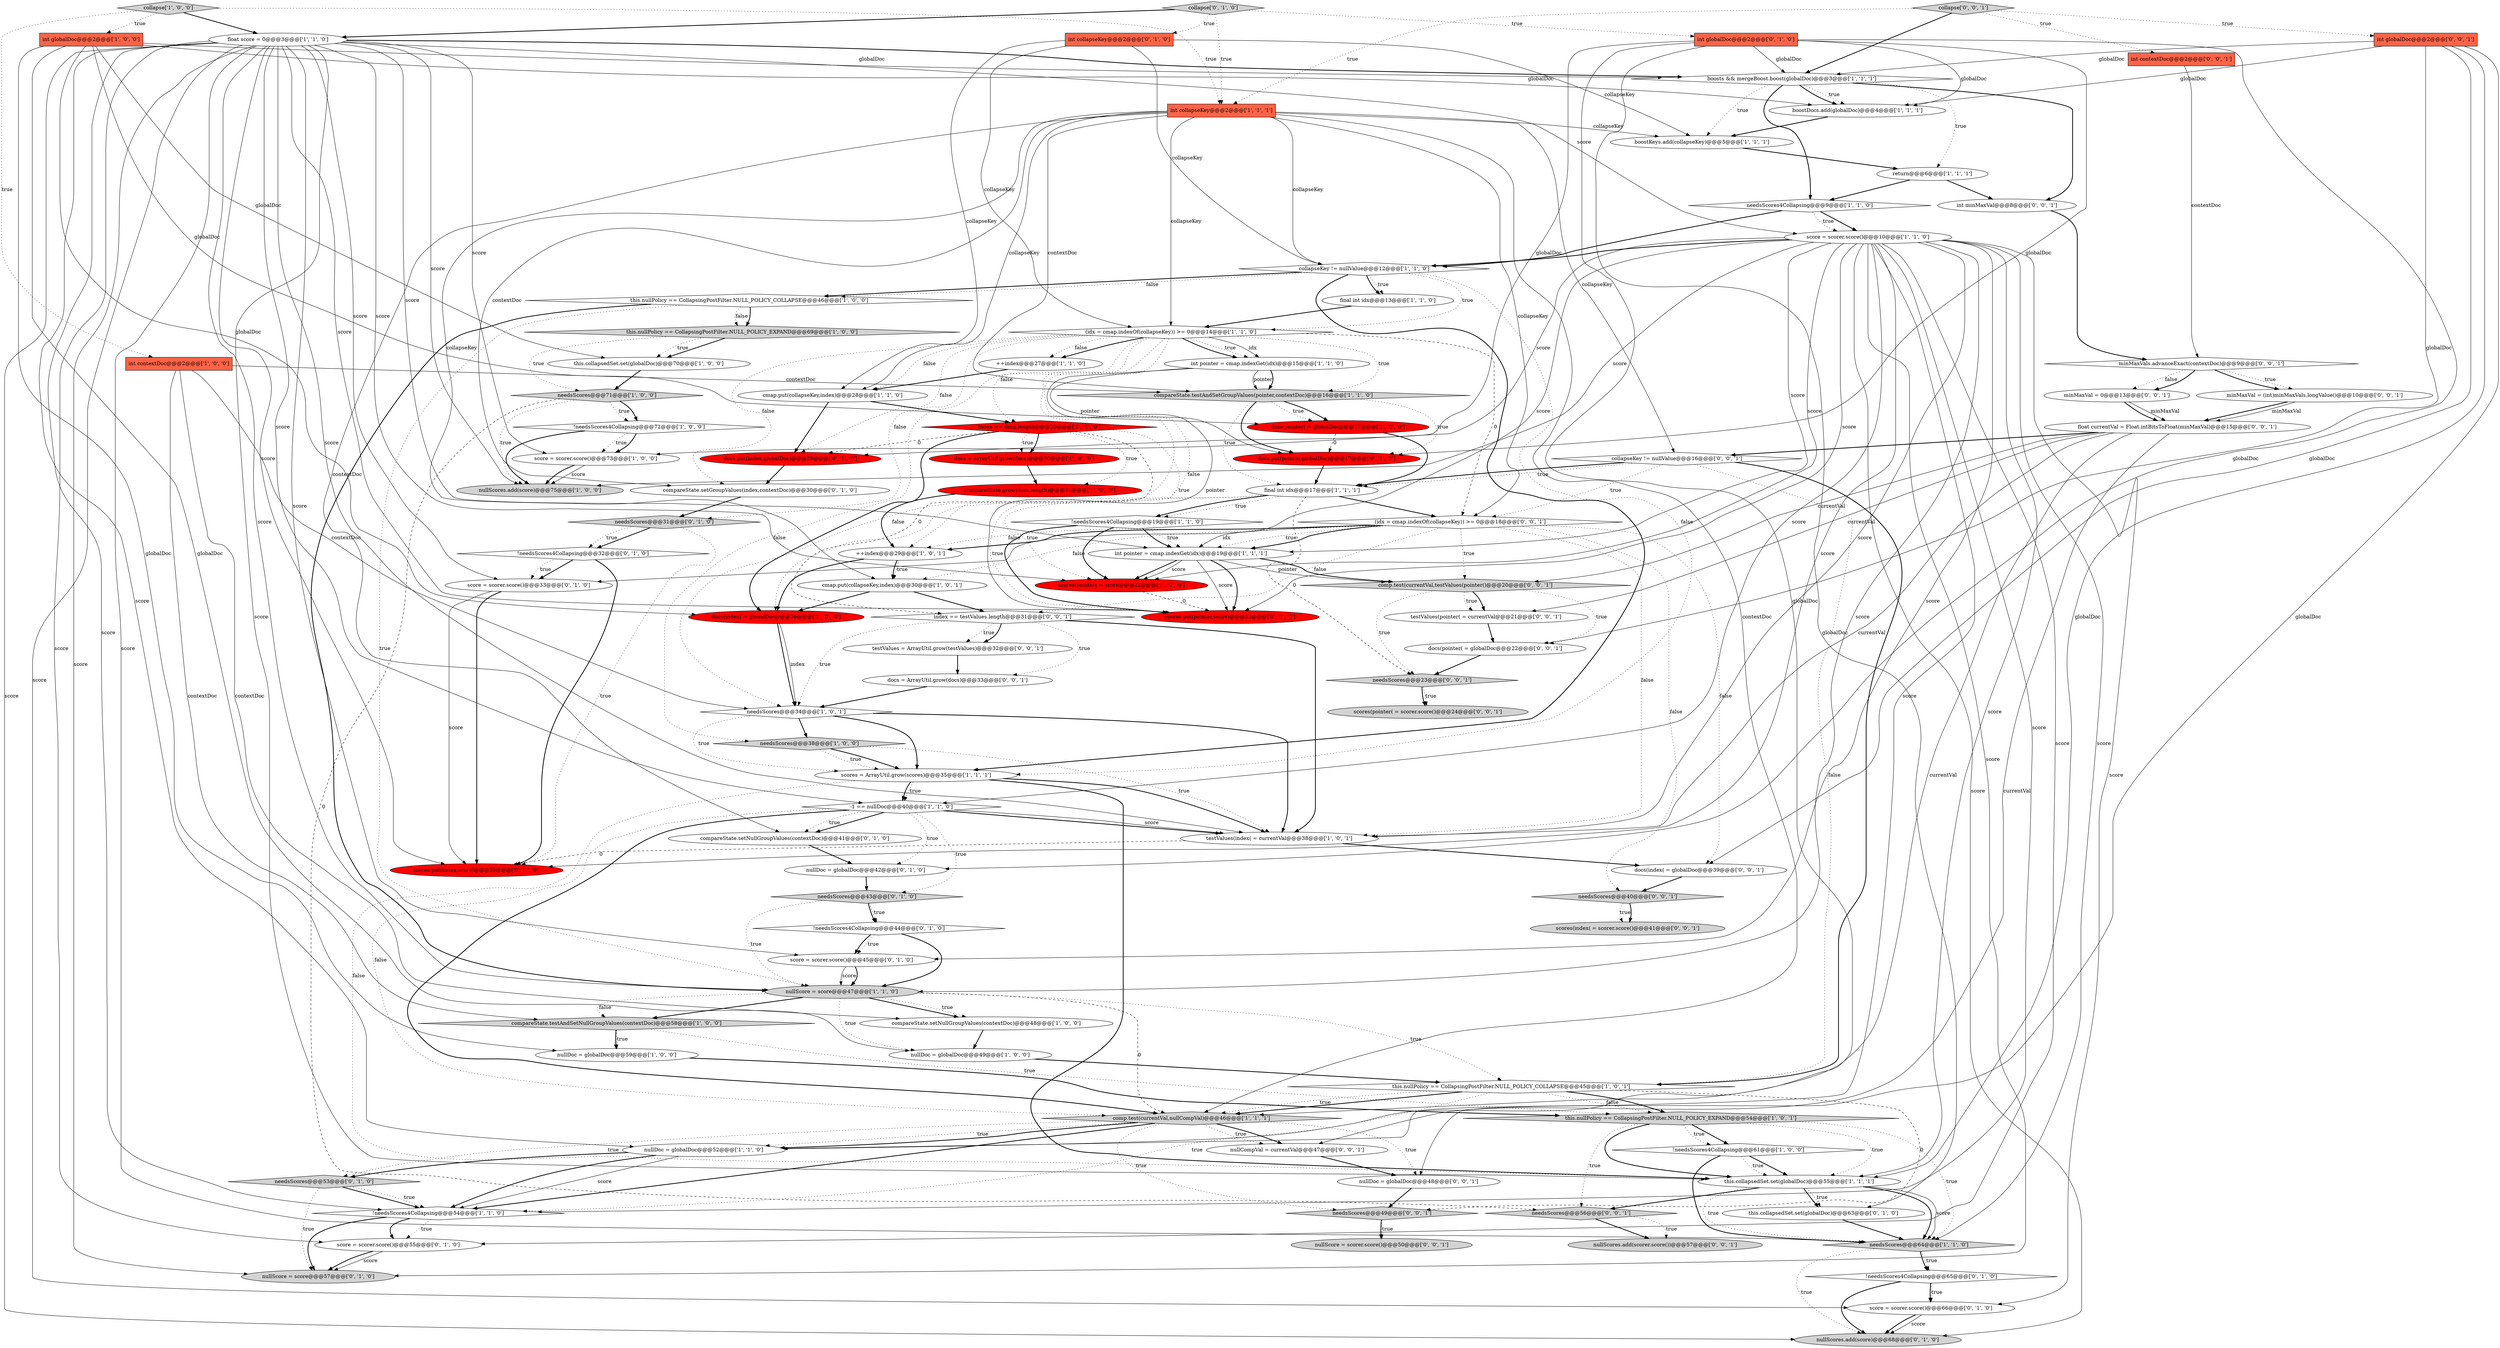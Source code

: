 digraph {
68 [style = filled, label = "int collapseKey@@@2@@@['0', '1', '0']", fillcolor = tomato, shape = box image = "AAA0AAABBB2BBB"];
56 [style = filled, label = "nullDoc = globalDoc@@@42@@@['0', '1', '0']", fillcolor = white, shape = ellipse image = "AAA0AAABBB2BBB"];
14 [style = filled, label = "return@@@6@@@['1', '1', '1']", fillcolor = white, shape = ellipse image = "AAA0AAABBB1BBB"];
1 [style = filled, label = "final int idx@@@13@@@['1', '1', '0']", fillcolor = white, shape = ellipse image = "AAA0AAABBB1BBB"];
49 [style = filled, label = "needsScores@@@64@@@['1', '1', '0']", fillcolor = lightgray, shape = diamond image = "AAA0AAABBB1BBB"];
80 [style = filled, label = "int minMaxVal@@@8@@@['0', '0', '1']", fillcolor = white, shape = ellipse image = "AAA0AAABBB3BBB"];
29 [style = filled, label = "int contextDoc@@@2@@@['1', '0', '0']", fillcolor = tomato, shape = box image = "AAA0AAABBB1BBB"];
26 [style = filled, label = "needsScores@@@38@@@['1', '0', '0']", fillcolor = lightgray, shape = diamond image = "AAA0AAABBB1BBB"];
17 [style = filled, label = "boosts && mergeBoost.boost(globalDoc)@@@3@@@['1', '1', '1']", fillcolor = white, shape = diamond image = "AAA0AAABBB1BBB"];
25 [style = filled, label = "boostKeys.add(collapseKey)@@@5@@@['1', '1', '1']", fillcolor = white, shape = ellipse image = "AAA0AAABBB1BBB"];
66 [style = filled, label = "score = scorer.score()@@@55@@@['0', '1', '0']", fillcolor = white, shape = ellipse image = "AAA0AAABBB2BBB"];
38 [style = filled, label = "nullDoc = globalDoc@@@52@@@['1', '1', '0']", fillcolor = white, shape = ellipse image = "AAA0AAABBB1BBB"];
40 [style = filled, label = "collapse['1', '0', '0']", fillcolor = lightgray, shape = diamond image = "AAA0AAABBB1BBB"];
64 [style = filled, label = "compareState.setNullGroupValues(contextDoc)@@@41@@@['0', '1', '0']", fillcolor = white, shape = ellipse image = "AAA0AAABBB2BBB"];
83 [style = filled, label = "docs(index( = globalDoc@@@39@@@['0', '0', '1']", fillcolor = white, shape = ellipse image = "AAA0AAABBB3BBB"];
101 [style = filled, label = "scores(pointer( = scorer.score()@@@24@@@['0', '0', '1']", fillcolor = lightgray, shape = ellipse image = "AAA0AAABBB3BBB"];
6 [style = filled, label = "(idx = cmap.indexOf(collapseKey)) >= 0@@@14@@@['1', '1', '0']", fillcolor = white, shape = diamond image = "AAA0AAABBB1BBB"];
95 [style = filled, label = "(idx = cmap.indexOf(collapseKey)) >= 0@@@18@@@['0', '0', '1']", fillcolor = white, shape = diamond image = "AAA0AAABBB3BBB"];
19 [style = filled, label = "compareState.setNullGroupValues(contextDoc)@@@48@@@['1', '0', '0']", fillcolor = white, shape = ellipse image = "AAA0AAABBB1BBB"];
5 [style = filled, label = "this.collapsedSet.set(globalDoc)@@@55@@@['1', '1', '1']", fillcolor = white, shape = ellipse image = "AAA0AAABBB1BBB"];
9 [style = filled, label = "cmap.put(collapseKey,index)@@@30@@@['1', '0', '1']", fillcolor = white, shape = ellipse image = "AAA0AAABBB1BBB"];
77 [style = filled, label = "minMaxVals.advanceExact(contextDoc)@@@9@@@['0', '0', '1']", fillcolor = white, shape = diamond image = "AAA0AAABBB3BBB"];
47 [style = filled, label = "!needsScores4Collapsing@@@61@@@['1', '0', '0']", fillcolor = white, shape = diamond image = "AAA0AAABBB1BBB"];
30 [style = filled, label = "scores(pointer( = score@@@22@@@['1', '0', '0']", fillcolor = red, shape = ellipse image = "AAA1AAABBB1BBB"];
42 [style = filled, label = "comp.test(currentVal,nullCompVal)@@@46@@@['1', '1', '1']", fillcolor = lightgray, shape = diamond image = "AAA0AAABBB1BBB"];
85 [style = filled, label = "nullScores.add(scorer.score())@@@57@@@['0', '0', '1']", fillcolor = lightgray, shape = ellipse image = "AAA0AAABBB3BBB"];
28 [style = filled, label = "nullDoc = globalDoc@@@59@@@['1', '0', '0']", fillcolor = white, shape = ellipse image = "AAA0AAABBB1BBB"];
34 [style = filled, label = "final int idx@@@17@@@['1', '1', '1']", fillcolor = white, shape = ellipse image = "AAA0AAABBB1BBB"];
43 [style = filled, label = "needsScores@@@71@@@['1', '0', '0']", fillcolor = lightgray, shape = diamond image = "AAA0AAABBB1BBB"];
50 [style = filled, label = "score = scorer.score()@@@73@@@['1', '0', '0']", fillcolor = white, shape = ellipse image = "AAA0AAABBB1BBB"];
87 [style = filled, label = "testValues = ArrayUtil.grow(testValues)@@@32@@@['0', '0', '1']", fillcolor = white, shape = ellipse image = "AAA0AAABBB3BBB"];
0 [style = filled, label = "int pointer = cmap.indexGet(idx)@@@19@@@['1', '1', '1']", fillcolor = white, shape = ellipse image = "AAA0AAABBB1BBB"];
58 [style = filled, label = "!needsScores4Collapsing@@@44@@@['0', '1', '0']", fillcolor = white, shape = diamond image = "AAA0AAABBB2BBB"];
57 [style = filled, label = "score = scorer.score()@@@45@@@['0', '1', '0']", fillcolor = white, shape = ellipse image = "AAA0AAABBB2BBB"];
65 [style = filled, label = "needsScores@@@53@@@['0', '1', '0']", fillcolor = lightgray, shape = diamond image = "AAA0AAABBB2BBB"];
53 [style = filled, label = "-1 == nullDoc@@@40@@@['1', '1', '0']", fillcolor = white, shape = diamond image = "AAA0AAABBB1BBB"];
89 [style = filled, label = "index == testValues.length@@@31@@@['0', '0', '1']", fillcolor = white, shape = diamond image = "AAA0AAABBB3BBB"];
8 [style = filled, label = "this.nullPolicy == CollapsingPostFilter.NULL_POLICY_COLLAPSE@@@46@@@['1', '0', '0']", fillcolor = white, shape = diamond image = "AAA0AAABBB1BBB"];
11 [style = filled, label = "this.nullPolicy == CollapsingPostFilter.NULL_POLICY_COLLAPSE@@@45@@@['1', '0', '1']", fillcolor = white, shape = diamond image = "AAA0AAABBB1BBB"];
32 [style = filled, label = "++index@@@29@@@['1', '0', '1']", fillcolor = white, shape = ellipse image = "AAA0AAABBB1BBB"];
90 [style = filled, label = "comp.test(currentVal,testValues(pointer()@@@20@@@['0', '0', '1']", fillcolor = lightgray, shape = diamond image = "AAA0AAABBB3BBB"];
76 [style = filled, label = "needsScores@@@43@@@['0', '1', '0']", fillcolor = lightgray, shape = diamond image = "AAA0AAABBB2BBB"];
7 [style = filled, label = "nullScores.add(score)@@@75@@@['1', '0', '0']", fillcolor = lightgray, shape = ellipse image = "AAA0AAABBB1BBB"];
55 [style = filled, label = "int globalDoc@@@2@@@['0', '1', '0']", fillcolor = tomato, shape = box image = "AAA0AAABBB2BBB"];
79 [style = filled, label = "nullCompVal = currentVal@@@47@@@['0', '0', '1']", fillcolor = white, shape = ellipse image = "AAA0AAABBB3BBB"];
102 [style = filled, label = "docs = ArrayUtil.grow(docs)@@@33@@@['0', '0', '1']", fillcolor = white, shape = ellipse image = "AAA0AAABBB3BBB"];
61 [style = filled, label = "scores.put(pointer,score)@@@22@@@['0', '1', '0']", fillcolor = red, shape = ellipse image = "AAA1AAABBB2BBB"];
23 [style = filled, label = "!needsScores4Collapsing@@@19@@@['1', '1', '0']", fillcolor = white, shape = diamond image = "AAA0AAABBB1BBB"];
54 [style = filled, label = "score = scorer.score()@@@66@@@['0', '1', '0']", fillcolor = white, shape = ellipse image = "AAA0AAABBB2BBB"];
16 [style = filled, label = "int globalDoc@@@2@@@['1', '0', '0']", fillcolor = tomato, shape = box image = "AAA0AAABBB1BBB"];
27 [style = filled, label = "this.collapsedSet.set(globalDoc)@@@70@@@['1', '0', '0']", fillcolor = white, shape = ellipse image = "AAA0AAABBB1BBB"];
60 [style = filled, label = "collapse['0', '1', '0']", fillcolor = lightgray, shape = diamond image = "AAA0AAABBB2BBB"];
72 [style = filled, label = "nullScore = score@@@57@@@['0', '1', '0']", fillcolor = lightgray, shape = ellipse image = "AAA0AAABBB2BBB"];
62 [style = filled, label = "scores.put(index,score)@@@35@@@['0', '1', '0']", fillcolor = red, shape = ellipse image = "AAA1AAABBB2BBB"];
48 [style = filled, label = "!needsScores4Collapsing@@@72@@@['1', '0', '0']", fillcolor = white, shape = diamond image = "AAA0AAABBB1BBB"];
41 [style = filled, label = "!needsScores4Collapsing@@@54@@@['1', '1', '0']", fillcolor = white, shape = diamond image = "AAA0AAABBB1BBB"];
91 [style = filled, label = "collapse['0', '0', '1']", fillcolor = lightgray, shape = diamond image = "AAA0AAABBB3BBB"];
2 [style = filled, label = "compareState.grow(docs.length)@@@31@@@['1', '0', '0']", fillcolor = red, shape = ellipse image = "AAA1AAABBB1BBB"];
37 [style = filled, label = "nullDoc = globalDoc@@@49@@@['1', '0', '0']", fillcolor = white, shape = ellipse image = "AAA0AAABBB1BBB"];
93 [style = filled, label = "int globalDoc@@@2@@@['0', '0', '1']", fillcolor = tomato, shape = box image = "AAA0AAABBB3BBB"];
103 [style = filled, label = "needsScores@@@49@@@['0', '0', '1']", fillcolor = lightgray, shape = diamond image = "AAA0AAABBB3BBB"];
69 [style = filled, label = "score = scorer.score()@@@33@@@['0', '1', '0']", fillcolor = white, shape = ellipse image = "AAA0AAABBB2BBB"];
52 [style = filled, label = "testValues(index( = currentVal@@@38@@@['1', '0', '1']", fillcolor = white, shape = ellipse image = "AAA0AAABBB1BBB"];
13 [style = filled, label = "float score = 0@@@3@@@['1', '1', '0']", fillcolor = white, shape = ellipse image = "AAA0AAABBB1BBB"];
94 [style = filled, label = "nullDoc = globalDoc@@@48@@@['0', '0', '1']", fillcolor = white, shape = ellipse image = "AAA0AAABBB3BBB"];
100 [style = filled, label = "collapseKey != nullValue@@@16@@@['0', '0', '1']", fillcolor = white, shape = diamond image = "AAA0AAABBB3BBB"];
20 [style = filled, label = "int pointer = cmap.indexGet(idx)@@@15@@@['1', '1', '0']", fillcolor = white, shape = ellipse image = "AAA0AAABBB1BBB"];
67 [style = filled, label = "docs.put(pointer,globalDoc)@@@17@@@['0', '1', '0']", fillcolor = red, shape = ellipse image = "AAA1AAABBB2BBB"];
39 [style = filled, label = "collapseKey != nullValue@@@12@@@['1', '1', '0']", fillcolor = white, shape = diamond image = "AAA0AAABBB1BBB"];
51 [style = filled, label = "index == docs.length@@@29@@@['1', '0', '0']", fillcolor = red, shape = diamond image = "AAA1AAABBB1BBB"];
78 [style = filled, label = "needsScores@@@40@@@['0', '0', '1']", fillcolor = lightgray, shape = diamond image = "AAA0AAABBB3BBB"];
15 [style = filled, label = "docs = ArrayUtil.grow(docs)@@@30@@@['1', '0', '0']", fillcolor = red, shape = ellipse image = "AAA1AAABBB1BBB"];
3 [style = filled, label = "needsScores4Collapsing@@@9@@@['1', '1', '0']", fillcolor = white, shape = diamond image = "AAA0AAABBB1BBB"];
99 [style = filled, label = "needsScores@@@56@@@['0', '0', '1']", fillcolor = lightgray, shape = diamond image = "AAA0AAABBB3BBB"];
4 [style = filled, label = "compareState.testAndSetNullGroupValues(contextDoc)@@@58@@@['1', '0', '0']", fillcolor = lightgray, shape = diamond image = "AAA0AAABBB1BBB"];
74 [style = filled, label = "this.collapsedSet.set(globalDoc)@@@63@@@['0', '1', '0']", fillcolor = white, shape = ellipse image = "AAA0AAABBB2BBB"];
86 [style = filled, label = "minMaxVal = 0@@@13@@@['0', '0', '1']", fillcolor = white, shape = ellipse image = "AAA0AAABBB3BBB"];
71 [style = filled, label = "compareState.setGroupValues(index,contextDoc)@@@30@@@['0', '1', '0']", fillcolor = white, shape = ellipse image = "AAA0AAABBB2BBB"];
45 [style = filled, label = "needsScores@@@34@@@['1', '0', '1']", fillcolor = white, shape = diamond image = "AAA0AAABBB1BBB"];
88 [style = filled, label = "nullScore = scorer.score()@@@50@@@['0', '0', '1']", fillcolor = lightgray, shape = ellipse image = "AAA0AAABBB3BBB"];
59 [style = filled, label = "!needsScores4Collapsing@@@32@@@['0', '1', '0']", fillcolor = white, shape = diamond image = "AAA0AAABBB2BBB"];
18 [style = filled, label = "compareState.testAndSetGroupValues(pointer,contextDoc)@@@16@@@['1', '1', '0']", fillcolor = lightgray, shape = diamond image = "AAA0AAABBB1BBB"];
84 [style = filled, label = "scores(index( = scorer.score()@@@41@@@['0', '0', '1']", fillcolor = lightgray, shape = ellipse image = "AAA0AAABBB3BBB"];
36 [style = filled, label = "++index@@@27@@@['1', '1', '0']", fillcolor = white, shape = ellipse image = "AAA0AAABBB1BBB"];
97 [style = filled, label = "int contextDoc@@@2@@@['0', '0', '1']", fillcolor = tomato, shape = box image = "AAA0AAABBB3BBB"];
92 [style = filled, label = "float currentVal = Float.intBitsToFloat(minMaxVal)@@@15@@@['0', '0', '1']", fillcolor = white, shape = ellipse image = "AAA0AAABBB3BBB"];
35 [style = filled, label = "docs(pointer( = globalDoc@@@17@@@['1', '0', '0']", fillcolor = red, shape = ellipse image = "AAA1AAABBB1BBB"];
70 [style = filled, label = "docs.put(index,globalDoc)@@@29@@@['0', '1', '0']", fillcolor = red, shape = ellipse image = "AAA1AAABBB2BBB"];
63 [style = filled, label = "nullScores.add(score)@@@68@@@['0', '1', '0']", fillcolor = lightgray, shape = ellipse image = "AAA0AAABBB2BBB"];
21 [style = filled, label = "docs(index( = globalDoc@@@36@@@['1', '0', '0']", fillcolor = red, shape = ellipse image = "AAA1AAABBB1BBB"];
98 [style = filled, label = "testValues(pointer( = currentVal@@@21@@@['0', '0', '1']", fillcolor = white, shape = ellipse image = "AAA0AAABBB3BBB"];
73 [style = filled, label = "!needsScores4Collapsing@@@65@@@['0', '1', '0']", fillcolor = white, shape = diamond image = "AAA0AAABBB2BBB"];
12 [style = filled, label = "this.nullPolicy == CollapsingPostFilter.NULL_POLICY_EXPAND@@@54@@@['1', '0', '1']", fillcolor = lightgray, shape = diamond image = "AAA0AAABBB1BBB"];
24 [style = filled, label = "cmap.put(collapseKey,index)@@@28@@@['1', '1', '0']", fillcolor = white, shape = ellipse image = "AAA0AAABBB1BBB"];
33 [style = filled, label = "scores = ArrayUtil.grow(scores)@@@35@@@['1', '1', '1']", fillcolor = white, shape = ellipse image = "AAA0AAABBB1BBB"];
82 [style = filled, label = "needsScores@@@23@@@['0', '0', '1']", fillcolor = lightgray, shape = diamond image = "AAA0AAABBB3BBB"];
96 [style = filled, label = "docs(pointer( = globalDoc@@@22@@@['0', '0', '1']", fillcolor = white, shape = ellipse image = "AAA0AAABBB3BBB"];
46 [style = filled, label = "int collapseKey@@@2@@@['1', '1', '1']", fillcolor = tomato, shape = box image = "AAA0AAABBB1BBB"];
81 [style = filled, label = "minMaxVal = (int)minMaxVals.longValue()@@@10@@@['0', '0', '1']", fillcolor = white, shape = ellipse image = "AAA0AAABBB3BBB"];
22 [style = filled, label = "score = scorer.score()@@@10@@@['1', '1', '0']", fillcolor = white, shape = ellipse image = "AAA0AAABBB1BBB"];
10 [style = filled, label = "this.nullPolicy == CollapsingPostFilter.NULL_POLICY_EXPAND@@@69@@@['1', '0', '0']", fillcolor = lightgray, shape = diamond image = "AAA0AAABBB1BBB"];
75 [style = filled, label = "needsScores@@@31@@@['0', '1', '0']", fillcolor = lightgray, shape = diamond image = "AAA0AAABBB2BBB"];
44 [style = filled, label = "boostDocs.add(globalDoc)@@@4@@@['1', '1', '1']", fillcolor = white, shape = ellipse image = "AAA0AAABBB1BBB"];
31 [style = filled, label = "nullScore = score@@@47@@@['1', '1', '0']", fillcolor = lightgray, shape = ellipse image = "AAA0AAABBB1BBB"];
16->21 [style = solid, label="globalDoc"];
0->30 [style = bold, label=""];
42->41 [style = bold, label=""];
12->99 [style = dotted, label="true"];
37->11 [style = bold, label=""];
11->12 [style = dotted, label="false"];
54->63 [style = bold, label=""];
45->33 [style = bold, label=""];
17->14 [style = dotted, label="true"];
46->95 [style = solid, label="collapseKey"];
59->62 [style = bold, label=""];
25->14 [style = bold, label=""];
13->57 [style = solid, label="score"];
77->81 [style = dotted, label="true"];
93->94 [style = solid, label="globalDoc"];
18->34 [style = dotted, label="true"];
5->49 [style = bold, label=""];
54->63 [style = solid, label="score"];
13->62 [style = solid, label="score"];
51->70 [style = dashed, label="0"];
9->21 [style = bold, label=""];
42->38 [style = dotted, label="true"];
3->39 [style = bold, label=""];
14->80 [style = bold, label=""];
100->34 [style = bold, label=""];
53->52 [style = bold, label=""];
10->43 [style = dotted, label="true"];
31->4 [style = dotted, label="false"];
31->4 [style = bold, label=""];
9->89 [style = bold, label=""];
21->45 [style = solid, label="index"];
13->52 [style = solid, label="score"];
6->20 [style = dotted, label="true"];
55->74 [style = solid, label="globalDoc"];
77->81 [style = bold, label=""];
92->42 [style = solid, label="currentVal"];
38->65 [style = bold, label=""];
13->72 [style = solid, label="score"];
93->83 [style = solid, label="globalDoc"];
35->34 [style = bold, label=""];
53->64 [style = bold, label=""];
42->38 [style = bold, label=""];
13->22 [style = solid, label="score"];
79->94 [style = bold, label=""];
20->61 [style = solid, label="pointer"];
73->63 [style = bold, label=""];
89->87 [style = dotted, label="true"];
20->18 [style = solid, label="pointer"];
57->31 [style = solid, label="score"];
33->52 [style = bold, label=""];
87->102 [style = bold, label=""];
26->33 [style = dotted, label="true"];
29->19 [style = solid, label="contextDoc"];
60->46 [style = dotted, label="true"];
6->45 [style = dotted, label="false"];
53->42 [style = bold, label=""];
99->85 [style = dotted, label="true"];
12->49 [style = dotted, label="true"];
31->42 [style = dashed, label="0"];
17->25 [style = dotted, label="true"];
51->2 [style = dotted, label="true"];
49->73 [style = dotted, label="true"];
47->5 [style = bold, label=""];
34->82 [style = dashed, label="0"];
44->25 [style = bold, label=""];
5->49 [style = solid, label="score"];
59->69 [style = bold, label=""];
39->1 [style = dotted, label="true"];
31->19 [style = bold, label=""];
17->44 [style = dotted, label="true"];
53->52 [style = solid, label="score"];
48->50 [style = dotted, label="true"];
13->53 [style = solid, label="score"];
10->27 [style = bold, label=""];
32->9 [style = dotted, label="true"];
100->34 [style = dotted, label="true"];
91->46 [style = dotted, label="true"];
0->90 [style = bold, label=""];
39->33 [style = dotted, label="false"];
100->95 [style = dotted, label="true"];
60->55 [style = dotted, label="true"];
22->41 [style = solid, label="score"];
12->5 [style = dotted, label="true"];
34->95 [style = bold, label=""];
38->41 [style = solid, label="score"];
92->98 [style = solid, label="currentVal"];
10->27 [style = dotted, label="true"];
51->15 [style = bold, label=""];
51->32 [style = dotted, label="true"];
46->9 [style = solid, label="collapseKey"];
14->3 [style = bold, label=""];
18->35 [style = dotted, label="true"];
12->5 [style = bold, label=""];
77->86 [style = dotted, label="false"];
22->53 [style = solid, label="score"];
78->84 [style = dotted, label="true"];
13->61 [style = solid, label="score"];
38->41 [style = bold, label=""];
46->18 [style = solid, label="contextDoc"];
40->13 [style = bold, label=""];
11->103 [style = dashed, label="0"];
34->23 [style = dotted, label="true"];
16->28 [style = solid, label="globalDoc"];
40->46 [style = dotted, label="true"];
81->92 [style = bold, label=""];
70->71 [style = bold, label=""];
53->76 [style = dotted, label="true"];
75->62 [style = dotted, label="true"];
52->83 [style = bold, label=""];
83->78 [style = bold, label=""];
16->17 [style = solid, label="globalDoc"];
90->98 [style = bold, label=""];
51->15 [style = dotted, label="true"];
51->89 [style = dashed, label="0"];
31->19 [style = dotted, label="true"];
81->92 [style = solid, label="minMaxVal"];
68->6 [style = solid, label="collapseKey"];
22->0 [style = solid, label="score"];
23->30 [style = bold, label=""];
47->5 [style = dotted, label="true"];
39->8 [style = bold, label=""];
22->66 [style = solid, label="score"];
5->74 [style = bold, label=""];
6->26 [style = dotted, label="false"];
71->75 [style = bold, label=""];
6->51 [style = dotted, label="false"];
19->37 [style = bold, label=""];
13->31 [style = solid, label="score"];
49->73 [style = bold, label=""];
20->18 [style = bold, label=""];
65->72 [style = dotted, label="true"];
95->0 [style = solid, label="idx"];
93->17 [style = solid, label="globalDoc"];
17->80 [style = bold, label=""];
24->51 [style = bold, label=""];
27->43 [style = bold, label=""];
78->84 [style = bold, label=""];
65->41 [style = bold, label=""];
69->62 [style = solid, label="score"];
66->72 [style = solid, label="score"];
33->5 [style = dotted, label="false"];
16->35 [style = solid, label="globalDoc"];
82->101 [style = bold, label=""];
6->36 [style = dotted, label="false"];
95->9 [style = dotted, label="false"];
22->63 [style = solid, label="score"];
30->61 [style = dashed, label="0"];
34->61 [style = dotted, label="true"];
32->9 [style = bold, label=""];
33->53 [style = dotted, label="true"];
91->93 [style = dotted, label="true"];
17->3 [style = bold, label=""];
13->69 [style = solid, label="score"];
92->79 [style = solid, label="currentVal"];
42->79 [style = dotted, label="true"];
46->71 [style = solid, label="contextDoc"];
0->90 [style = solid, label="pointer"];
48->7 [style = bold, label=""];
34->30 [style = dotted, label="true"];
93->44 [style = solid, label="globalDoc"];
95->90 [style = dotted, label="true"];
22->50 [style = solid, label="score"];
15->2 [style = bold, label=""];
32->21 [style = bold, label=""];
95->89 [style = dotted, label="false"];
35->67 [style = dashed, label="0"];
50->7 [style = bold, label=""];
22->7 [style = solid, label="score"];
22->30 [style = solid, label="score"];
13->38 [style = solid, label="score"];
40->16 [style = dotted, label="true"];
45->33 [style = dotted, label="true"];
46->100 [style = solid, label="collapseKey"];
3->22 [style = bold, label=""];
91->17 [style = bold, label=""];
33->53 [style = bold, label=""];
22->49 [style = solid, label="score"];
13->7 [style = solid, label="score"];
43->99 [style = dashed, label="0"];
3->22 [style = dotted, label="true"];
22->61 [style = solid, label="score"];
80->77 [style = bold, label=""];
50->7 [style = solid, label="score"];
26->33 [style = bold, label=""];
11->41 [style = dotted, label="true"];
73->54 [style = bold, label=""];
6->21 [style = dotted, label="false"];
6->20 [style = solid, label="idx"];
13->63 [style = solid, label="score"];
90->96 [style = dotted, label="true"];
12->47 [style = bold, label=""];
13->17 [style = bold, label=""];
55->67 [style = solid, label="globalDoc"];
92->52 [style = solid, label="currentVal"];
90->82 [style = dotted, label="true"];
16->37 [style = solid, label="globalDoc"];
22->62 [style = solid, label="score"];
76->31 [style = dotted, label="true"];
2->32 [style = bold, label=""];
18->67 [style = dotted, label="true"];
8->31 [style = dotted, label="true"];
95->32 [style = dotted, label="false"];
68->24 [style = solid, label="collapseKey"];
13->66 [style = solid, label="score"];
75->59 [style = bold, label=""];
23->61 [style = bold, label=""];
51->21 [style = bold, label=""];
41->66 [style = bold, label=""];
53->64 [style = dotted, label="true"];
11->12 [style = bold, label=""];
73->54 [style = dotted, label="true"];
60->13 [style = bold, label=""];
95->78 [style = dotted, label="false"];
22->72 [style = solid, label="score"];
69->62 [style = bold, label=""];
4->28 [style = dotted, label="true"];
40->29 [style = dotted, label="true"];
65->41 [style = dotted, label="true"];
68->25 [style = solid, label="collapseKey"];
21->45 [style = bold, label=""];
6->24 [style = dotted, label="false"];
6->70 [style = dotted, label="false"];
75->59 [style = dotted, label="true"];
82->101 [style = dotted, label="true"];
46->39 [style = solid, label="collapseKey"];
22->5 [style = solid, label="score"];
13->49 [style = solid, label="score"];
76->58 [style = dotted, label="true"];
6->71 [style = dotted, label="false"];
53->42 [style = dotted, label="false"];
22->69 [style = solid, label="score"];
5->99 [style = bold, label=""];
86->92 [style = solid, label="minMaxVal"];
28->12 [style = bold, label=""];
23->0 [style = bold, label=""];
39->33 [style = bold, label=""];
42->65 [style = dotted, label="true"];
98->96 [style = bold, label=""];
43->48 [style = dotted, label="true"];
29->4 [style = solid, label="contextDoc"];
53->56 [style = dotted, label="true"];
100->11 [style = dotted, label="false"];
49->63 [style = dotted, label="true"];
34->23 [style = bold, label=""];
23->0 [style = dotted, label="true"];
89->52 [style = bold, label=""];
13->54 [style = solid, label="score"];
103->88 [style = bold, label=""];
90->98 [style = dotted, label="true"];
99->85 [style = bold, label=""];
95->0 [style = dotted, label="true"];
6->95 [style = dashed, label="0"];
59->69 [style = dotted, label="true"];
6->36 [style = bold, label=""];
86->92 [style = bold, label=""];
64->56 [style = bold, label=""];
55->17 [style = solid, label="globalDoc"];
29->18 [style = solid, label="contextDoc"];
22->54 [style = solid, label="score"];
43->7 [style = dotted, label="true"];
66->72 [style = bold, label=""];
45->26 [style = bold, label=""];
42->94 [style = dotted, label="true"];
46->6 [style = solid, label="collapseKey"];
67->34 [style = bold, label=""];
8->10 [style = bold, label=""];
57->31 [style = bold, label=""];
77->86 [style = bold, label=""];
91->97 [style = dotted, label="true"];
29->45 [style = solid, label="contextDoc"];
46->24 [style = solid, label="collapseKey"];
100->11 [style = bold, label=""];
89->87 [style = bold, label=""];
8->10 [style = dotted, label="false"];
93->96 [style = solid, label="globalDoc"];
47->49 [style = bold, label=""];
92->100 [style = bold, label=""];
95->83 [style = dotted, label="false"];
36->24 [style = bold, label=""];
6->18 [style = dotted, label="true"];
26->52 [style = dotted, label="true"];
5->74 [style = dotted, label="true"];
0->30 [style = solid, label="score"];
18->35 [style = bold, label=""];
42->103 [style = dotted, label="true"];
13->30 [style = solid, label="score"];
17->44 [style = bold, label=""];
16->44 [style = solid, label="globalDoc"];
55->70 [style = solid, label="globalDoc"];
55->38 [style = solid, label="globalDoc"];
0->61 [style = solid, label="score"];
22->52 [style = solid, label="score"];
5->49 [style = dotted, label="true"];
42->79 [style = bold, label=""];
48->50 [style = bold, label=""];
94->103 [style = bold, label=""];
31->11 [style = dotted, label="true"];
22->38 [style = solid, label="score"];
102->45 [style = bold, label=""];
12->47 [style = dotted, label="true"];
95->32 [style = bold, label=""];
52->62 [style = dashed, label="0"];
74->49 [style = bold, label=""];
96->82 [style = bold, label=""];
16->27 [style = solid, label="globalDoc"];
45->52 [style = bold, label=""];
22->57 [style = solid, label="score"];
8->31 [style = bold, label=""];
13->5 [style = solid, label="score"];
24->70 [style = bold, label=""];
58->57 [style = bold, label=""];
33->5 [style = bold, label=""];
41->66 [style = dotted, label="true"];
39->8 [style = dotted, label="false"];
46->64 [style = solid, label="contextDoc"];
6->20 [style = bold, label=""];
1->6 [style = bold, label=""];
95->52 [style = dotted, label="false"];
0->61 [style = bold, label=""];
95->0 [style = bold, label=""];
22->39 [style = bold, label=""];
39->1 [style = bold, label=""];
89->102 [style = dotted, label="true"];
18->67 [style = bold, label=""];
55->56 [style = solid, label="globalDoc"];
97->77 [style = solid, label="contextDoc"];
13->50 [style = solid, label="score"];
93->5 [style = solid, label="globalDoc"];
4->12 [style = dotted, label="true"];
55->44 [style = solid, label="globalDoc"];
39->6 [style = dotted, label="true"];
31->37 [style = dotted, label="true"];
89->45 [style = dotted, label="true"];
22->31 [style = solid, label="score"];
58->57 [style = dotted, label="true"];
103->88 [style = dotted, label="true"];
43->48 [style = bold, label=""];
13->41 [style = solid, label="score"];
60->68 [style = dotted, label="true"];
46->25 [style = solid, label="collapseKey"];
58->31 [style = bold, label=""];
11->42 [style = bold, label=""];
11->42 [style = dotted, label="true"];
4->28 [style = bold, label=""];
20->67 [style = solid, label="pointer"];
6->75 [style = dotted, label="false"];
56->76 [style = bold, label=""];
76->58 [style = bold, label=""];
92->90 [style = solid, label="currentVal"];
13->0 [style = solid, label="score"];
41->72 [style = bold, label=""];
68->39 [style = solid, label="collapseKey"];
46->42 [style = solid, label="contextDoc"];
}
